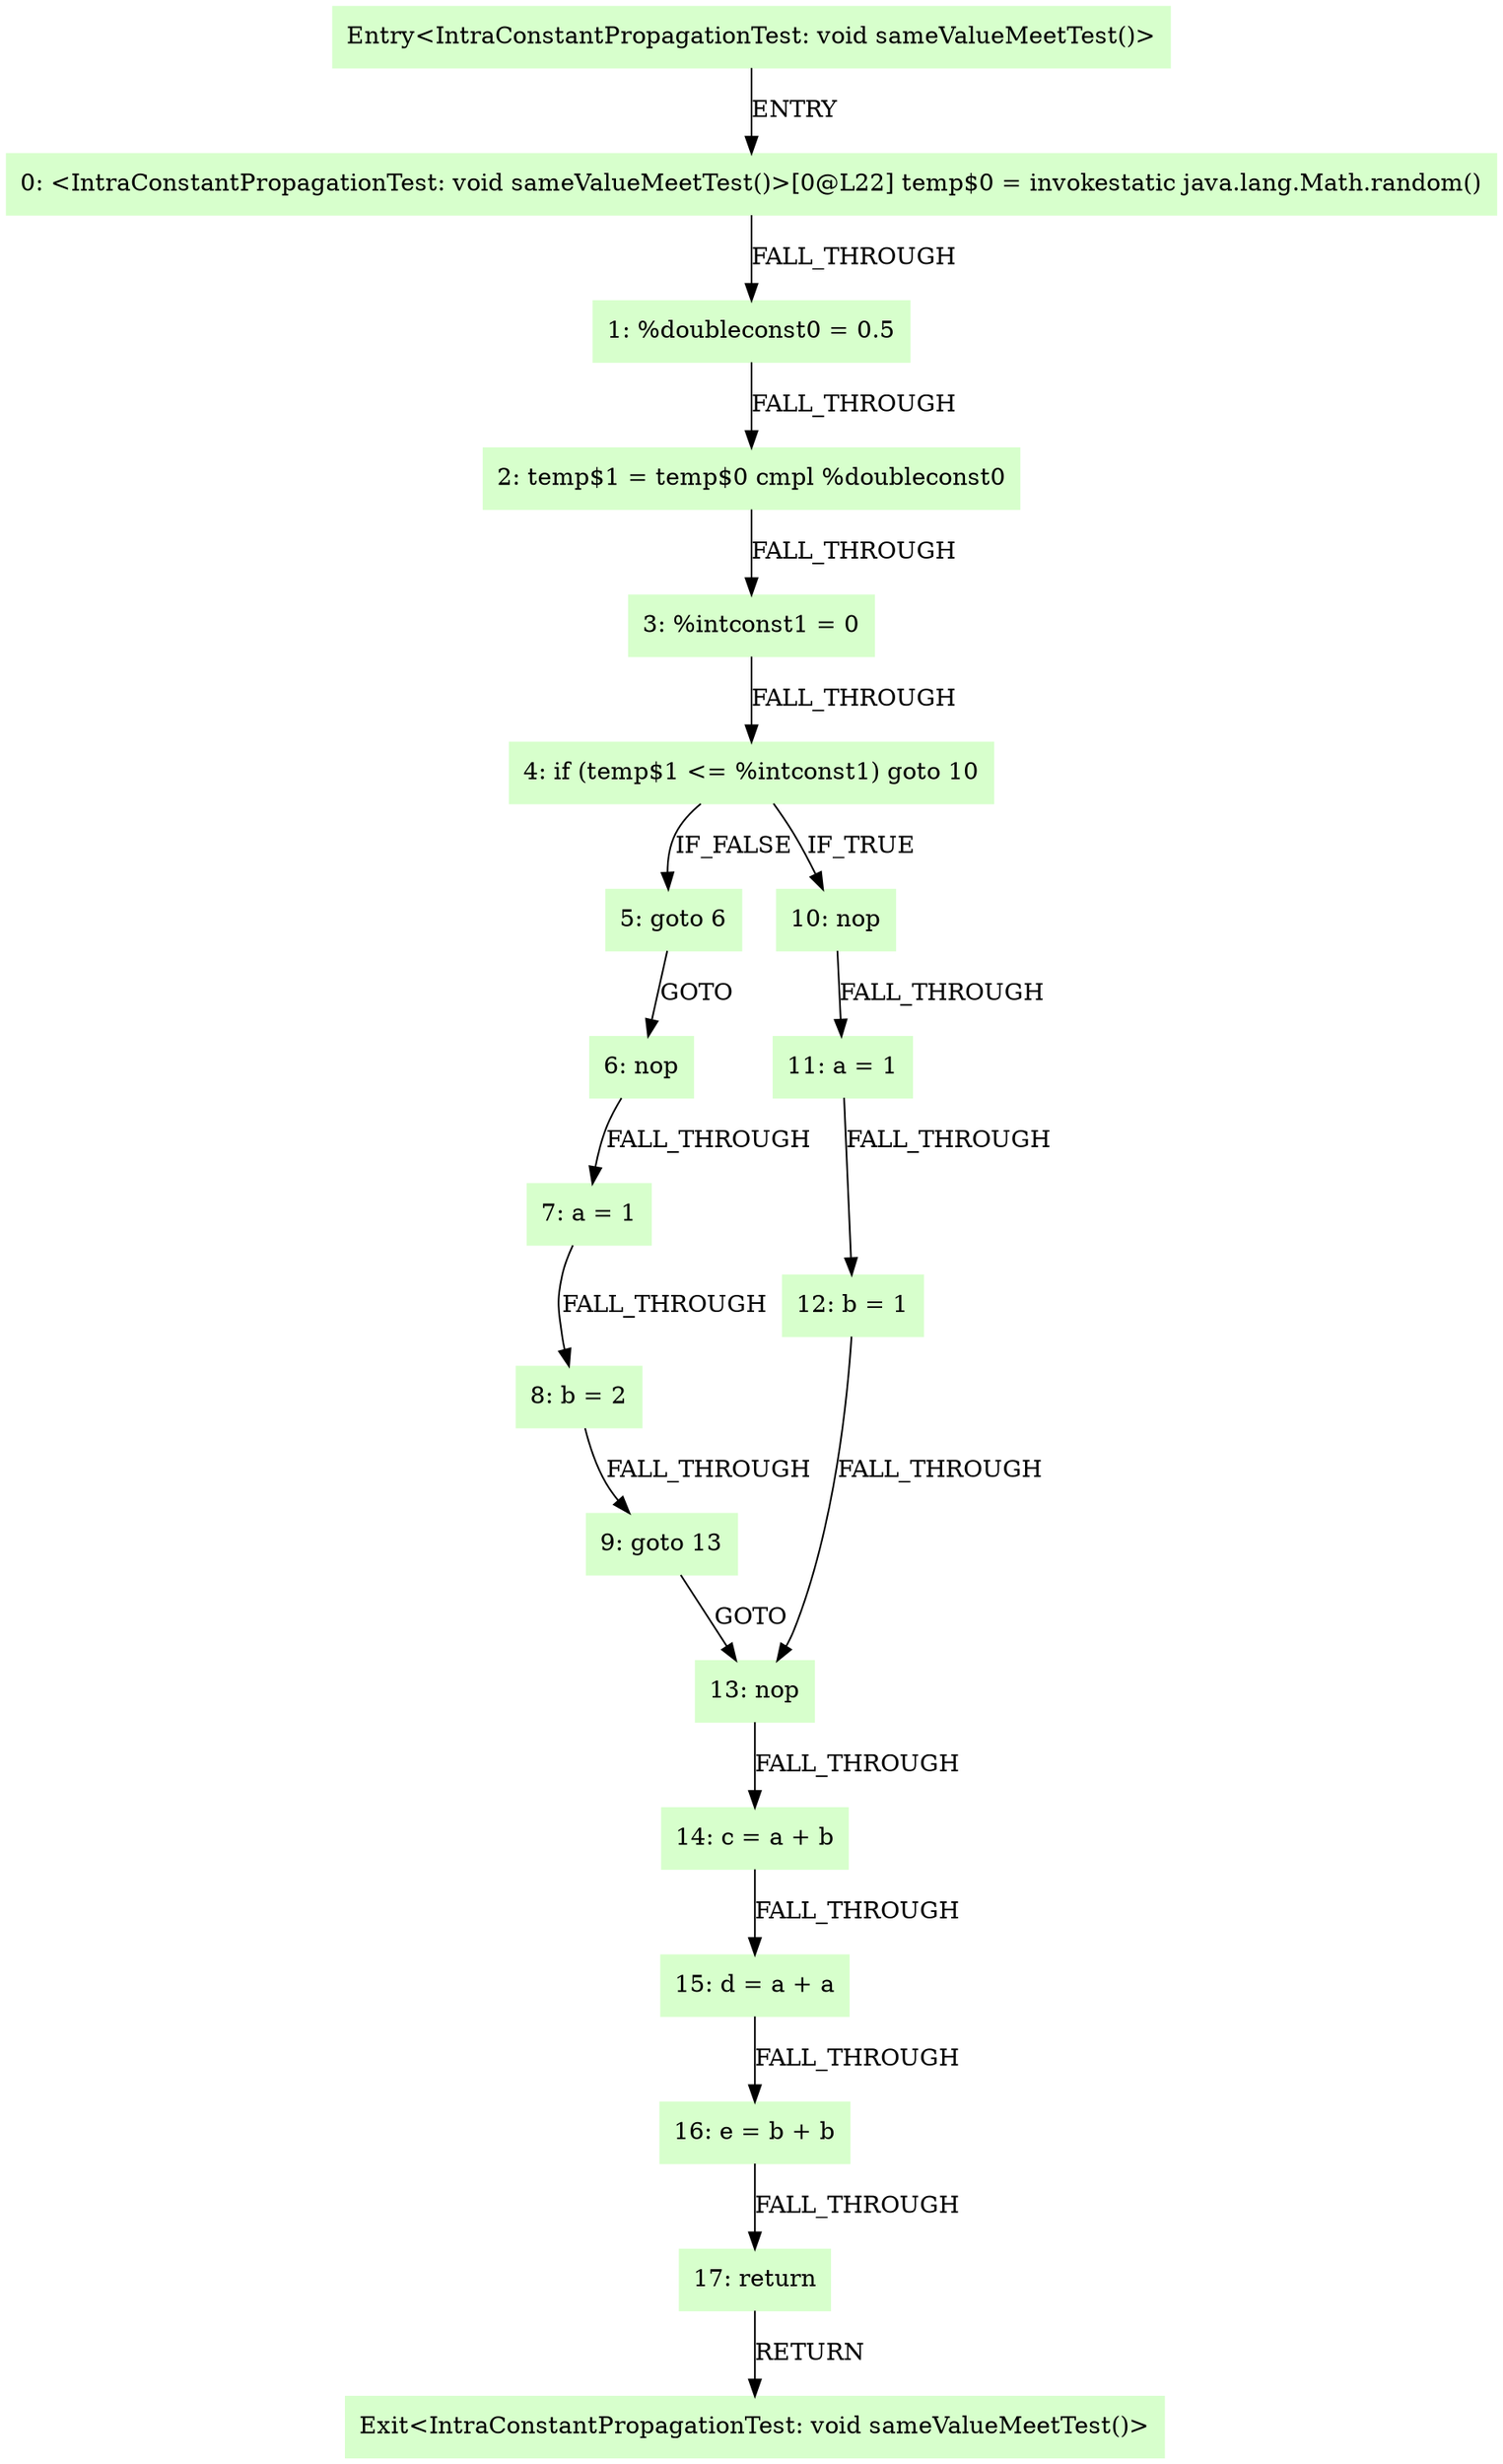digraph G {
  node [shape=box,color=".3 .2 1.0",style=filled,];
  "0" [label="Entry<IntraConstantPropagationTest: void sameValueMeetTest()>",];
  "1" [label="0: <IntraConstantPropagationTest: void sameValueMeetTest()>[0@L22] temp$0 = invokestatic java.lang.Math.random()",];
  "2" [label="1: %doubleconst0 = 0.5",];
  "3" [label="2: temp$1 = temp$0 cmpl %doubleconst0",];
  "4" [label="3: %intconst1 = 0",];
  "5" [label="4: if (temp$1 <= %intconst1) goto 10",];
  "6" [label="5: goto 6",];
  "7" [label="6: nop",];
  "8" [label="7: a = 1",];
  "9" [label="8: b = 2",];
  "10" [label="9: goto 13",];
  "11" [label="10: nop",];
  "12" [label="11: a = 1",];
  "13" [label="12: b = 1",];
  "14" [label="13: nop",];
  "15" [label="14: c = a + b",];
  "16" [label="15: d = a + a",];
  "17" [label="16: e = b + b",];
  "18" [label="17: return",];
  "19" [label="Exit<IntraConstantPropagationTest: void sameValueMeetTest()>",];
  "0" -> "1" [label="ENTRY",];
  "1" -> "2" [label="FALL_THROUGH",];
  "2" -> "3" [label="FALL_THROUGH",];
  "3" -> "4" [label="FALL_THROUGH",];
  "4" -> "5" [label="FALL_THROUGH",];
  "5" -> "11" [label="IF_TRUE",];
  "5" -> "6" [label="IF_FALSE",];
  "6" -> "7" [label="GOTO",];
  "7" -> "8" [label="FALL_THROUGH",];
  "8" -> "9" [label="FALL_THROUGH",];
  "9" -> "10" [label="FALL_THROUGH",];
  "10" -> "14" [label="GOTO",];
  "11" -> "12" [label="FALL_THROUGH",];
  "12" -> "13" [label="FALL_THROUGH",];
  "13" -> "14" [label="FALL_THROUGH",];
  "14" -> "15" [label="FALL_THROUGH",];
  "15" -> "16" [label="FALL_THROUGH",];
  "16" -> "17" [label="FALL_THROUGH",];
  "17" -> "18" [label="FALL_THROUGH",];
  "18" -> "19" [label="RETURN",];
}
